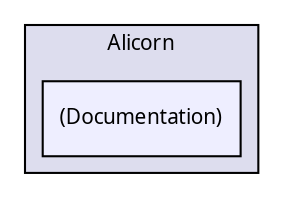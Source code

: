 digraph "Solution/Solution/Alicorn/(Documentation)" {
  compound=true
  node [ fontsize="10", fontname="Verdana"];
  edge [ labelfontsize="10", labelfontname="Verdana"];
  subgraph clusterdir_39476a44edcbf879a5513cb07e660f74 {
    graph [ bgcolor="#ddddee", pencolor="black", label="Alicorn" fontname="Verdana", fontsize="10", URL="dir_39476a44edcbf879a5513cb07e660f74.html"]
  dir_2b3750a48448bafa7341a7b3151c1fb4 [shape=box, label="(Documentation)", style="filled", fillcolor="#eeeeff", pencolor="black", URL="dir_2b3750a48448bafa7341a7b3151c1fb4.html"];
  }
}
